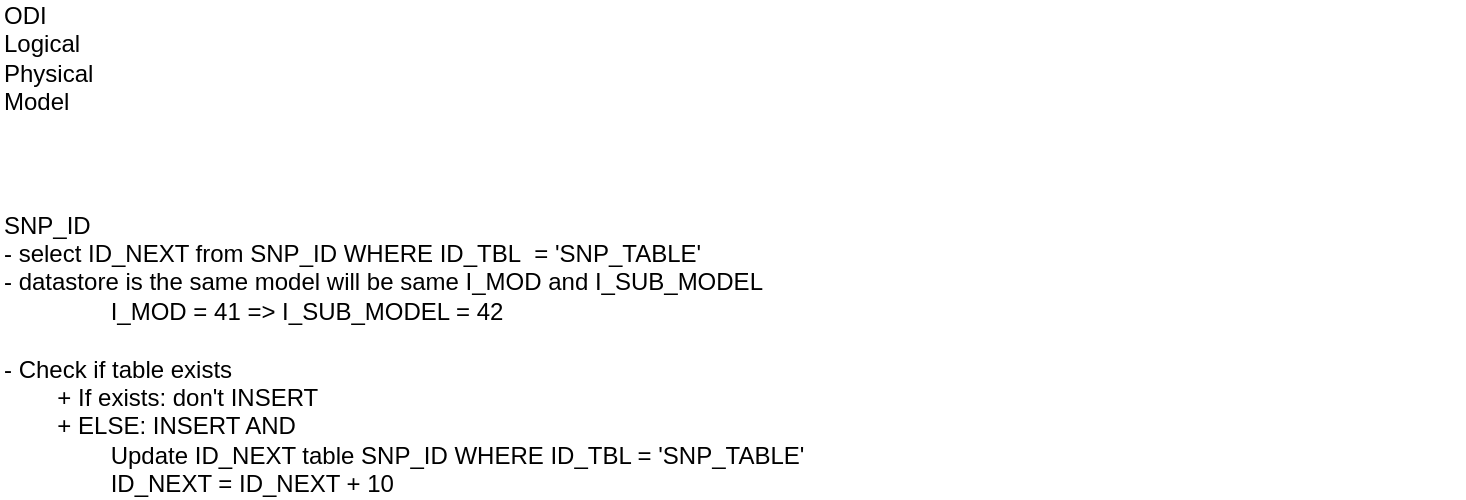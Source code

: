 <mxfile version="24.8.3">
  <diagram name="Page-1" id="SsJVuKTIXBqyjqG62_IN">
    <mxGraphModel dx="1050" dy="557" grid="0" gridSize="10" guides="1" tooltips="1" connect="1" arrows="1" fold="1" page="1" pageScale="1" pageWidth="827" pageHeight="1169" math="0" shadow="0">
      <root>
        <mxCell id="0" />
        <mxCell id="1" parent="0" />
        <mxCell id="_wdh6lsX75ieMCLYcPix-2" value="ODI&lt;div&gt;Logical&lt;/div&gt;&lt;div&gt;Physical&lt;/div&gt;&lt;div&gt;Model&lt;/div&gt;" style="text;html=1;align=left;verticalAlign=middle;whiteSpace=wrap;rounded=0;" parent="1" vertex="1">
          <mxGeometry x="48" y="62" width="732" height="30" as="geometry" />
        </mxCell>
        <mxCell id="q9t1SHx24WguYwprfhm7-1" value="&lt;div&gt;SNP_ID&lt;/div&gt;&lt;div&gt;- select ID_NEXT from SNP_ID WHERE ID_TBL&amp;nbsp; = &#39;SNP_TABLE&#39;&lt;/div&gt;&lt;div&gt;- datastore is the same model will be same I_MOD and I_SUB_MODEL&lt;/div&gt;&lt;div&gt;&lt;span style=&quot;white-space: normal;&quot;&gt;&lt;span style=&quot;white-space:pre&quot;&gt;&#x9;&#x9;&lt;/span&gt;I_MOD = 41 =&amp;gt; I_SUB_MODEL = 42&lt;/span&gt;&lt;/div&gt;&lt;div&gt;&lt;br&gt;&lt;/div&gt;&lt;div&gt;- Check if table exists&lt;/div&gt;&lt;div&gt;&lt;span style=&quot;white-space: normal;&quot;&gt;&lt;span style=&quot;white-space:pre&quot;&gt;&#x9;&lt;/span&gt;+ If exists: don&#39;t INSERT&lt;/span&gt;&lt;/div&gt;&lt;div&gt;&lt;span style=&quot;white-space: normal;&quot;&gt;&lt;span style=&quot;white-space:pre&quot;&gt;&#x9;&lt;/span&gt;+ ELSE: INSERT AND&amp;nbsp;&lt;/span&gt;&lt;/div&gt;&lt;div&gt;&lt;span style=&quot;white-space: normal;&quot;&gt;&lt;span style=&quot;white-space:pre&quot;&gt;&#x9;&#x9;&lt;/span&gt;Update ID_NEXT table SNP_ID WHERE ID_TBL = &#39;SNP_TABLE&#39;&lt;/span&gt;&lt;/div&gt;&lt;div&gt;&lt;span style=&quot;white-space: normal;&quot;&gt;&lt;span style=&quot;white-space:pre&quot;&gt;&#x9;&#x9;&lt;/span&gt;ID_NEXT = ID_NEXT + 10&lt;/span&gt;&lt;/div&gt;" style="text;html=1;align=left;verticalAlign=middle;whiteSpace=wrap;rounded=0;" vertex="1" parent="1">
          <mxGeometry x="48" y="210" width="726" height="30" as="geometry" />
        </mxCell>
      </root>
    </mxGraphModel>
  </diagram>
</mxfile>
